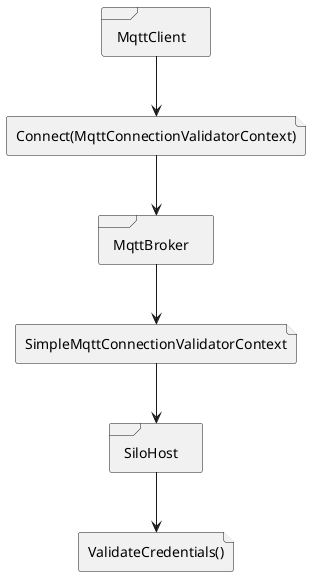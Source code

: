 @startuml

skinparam componentStyle uml2

file "Connect(MqttConnectionValidatorContext)" as ConnectPackage
file "SimpleMqttConnectionValidatorContext" as ConnectPackage2
file "ValidateCredentials()" as ValidateCredentials

frame SiloHost {
}

frame "MqttClient" as MqttClient {
}

frame "MqttBroker" as MqttBroker {
}

MqttClient --> ConnectPackage
ConnectPackage --> MqttBroker
MqttBroker --> ConnectPackage2
ConnectPackage2 --> SiloHost
SiloHost --> ValidateCredentials

@enduml